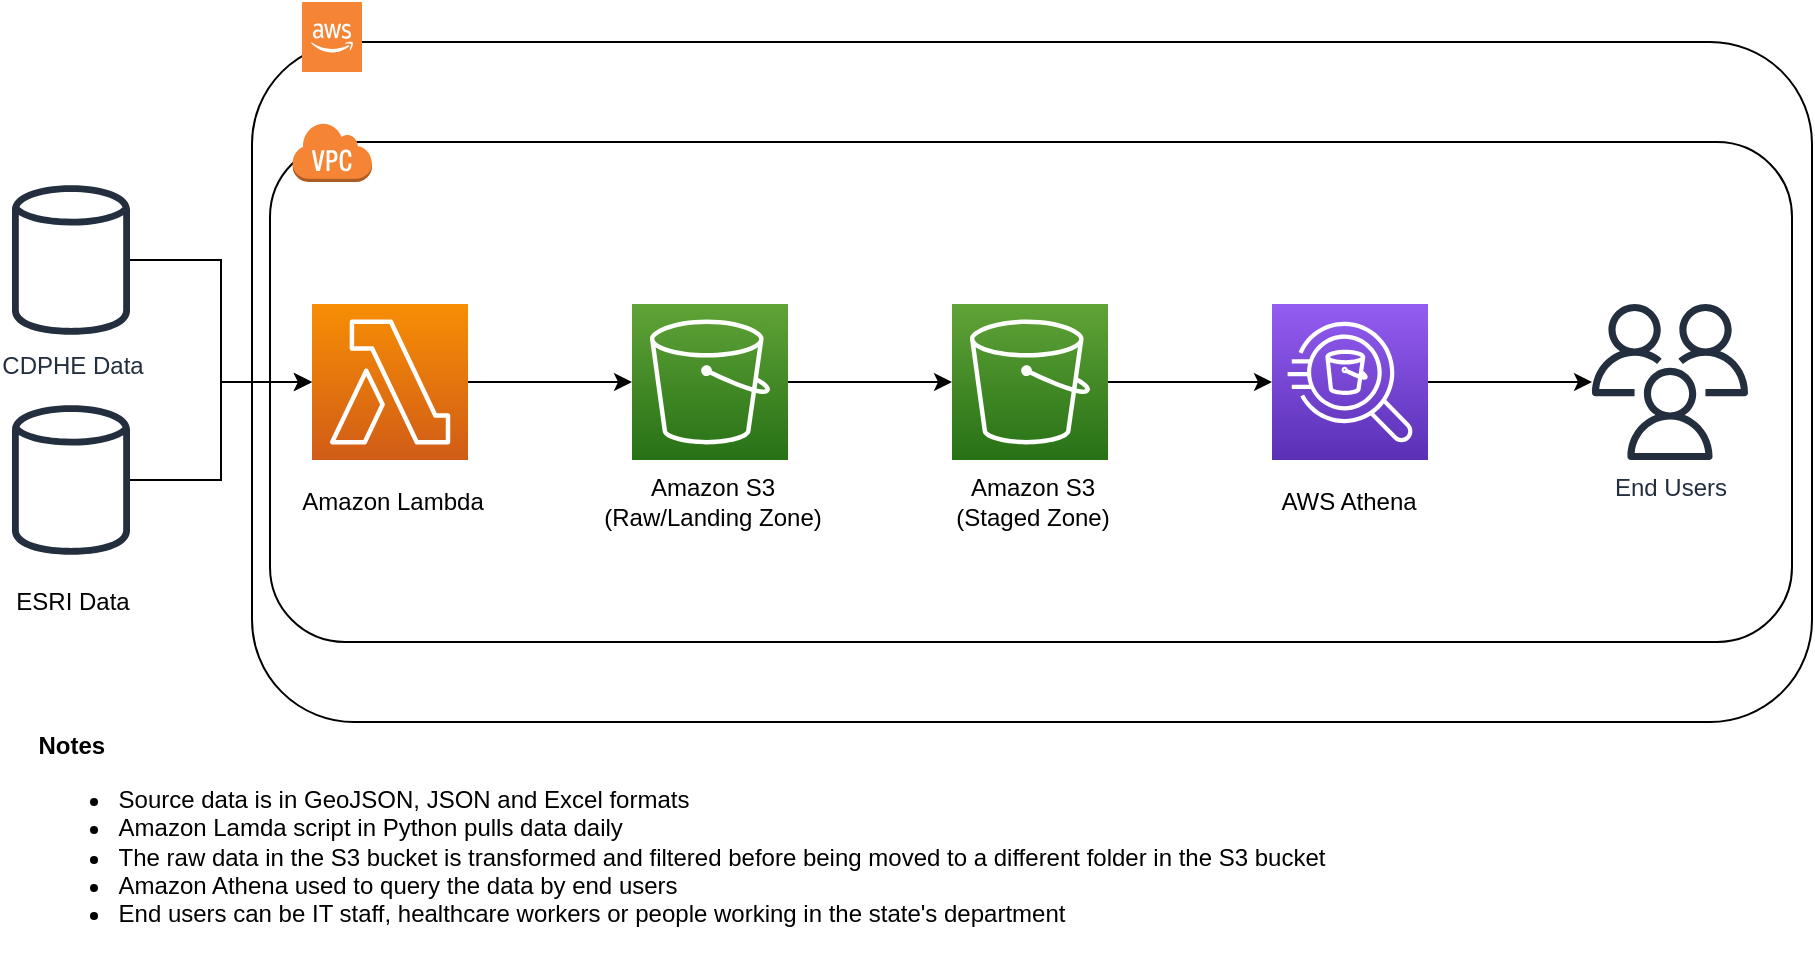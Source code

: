 <mxfile version="13.5.1" type="onedrive"><diagram id="fmZKNqikNzJ8Yjd29Hfm" name="Page-1"><mxGraphModel dx="1422" dy="794" grid="1" gridSize="10" guides="1" tooltips="1" connect="1" arrows="1" fold="1" page="1" pageScale="1" pageWidth="1169" pageHeight="827" math="0" shadow="0"><root><mxCell id="0"/><mxCell id="1" parent="0"/><mxCell id="OzDXqW2H4m5mfpJmxSqM-31" value="" style="rounded=1;whiteSpace=wrap;html=1;fillColor=none;" vertex="1" parent="1"><mxGeometry x="170" y="120" width="780" height="340" as="geometry"/></mxCell><mxCell id="OzDXqW2H4m5mfpJmxSqM-29" value="" style="rounded=1;whiteSpace=wrap;html=1;textOpacity=0;fillColor=none;" vertex="1" parent="1"><mxGeometry x="179" y="170" width="761" height="250" as="geometry"/></mxCell><mxCell id="OzDXqW2H4m5mfpJmxSqM-7" value="" style="edgeStyle=orthogonalEdgeStyle;rounded=0;orthogonalLoop=1;jettySize=auto;html=1;" edge="1" parent="1" source="OzDXqW2H4m5mfpJmxSqM-2" target="OzDXqW2H4m5mfpJmxSqM-6"><mxGeometry relative="1" as="geometry"/></mxCell><mxCell id="OzDXqW2H4m5mfpJmxSqM-2" value="" style="outlineConnect=0;fontColor=#232F3E;gradientColor=#F78E04;gradientDirection=north;fillColor=#D05C17;strokeColor=#ffffff;dashed=0;verticalLabelPosition=bottom;verticalAlign=top;align=center;html=1;fontSize=12;fontStyle=0;aspect=fixed;shape=mxgraph.aws4.resourceIcon;resIcon=mxgraph.aws4.lambda;" vertex="1" parent="1"><mxGeometry x="200" y="251" width="78" height="78" as="geometry"/></mxCell><mxCell id="OzDXqW2H4m5mfpJmxSqM-4" value="Amazon Lambda" style="text;html=1;align=center;verticalAlign=middle;resizable=0;points=[];autosize=1;" vertex="1" parent="1"><mxGeometry x="185" y="340" width="110" height="20" as="geometry"/></mxCell><mxCell id="OzDXqW2H4m5mfpJmxSqM-10" value="" style="edgeStyle=orthogonalEdgeStyle;rounded=0;orthogonalLoop=1;jettySize=auto;html=1;" edge="1" parent="1" source="OzDXqW2H4m5mfpJmxSqM-6" target="OzDXqW2H4m5mfpJmxSqM-9"><mxGeometry relative="1" as="geometry"/></mxCell><mxCell id="OzDXqW2H4m5mfpJmxSqM-6" value="" style="outlineConnect=0;fontColor=#232F3E;gradientColor=#60A337;gradientDirection=north;fillColor=#277116;strokeColor=#ffffff;dashed=0;verticalLabelPosition=bottom;verticalAlign=top;align=center;html=1;fontSize=12;fontStyle=0;aspect=fixed;shape=mxgraph.aws4.resourceIcon;resIcon=mxgraph.aws4.s3;" vertex="1" parent="1"><mxGeometry x="360" y="251" width="78" height="78" as="geometry"/></mxCell><mxCell id="OzDXqW2H4m5mfpJmxSqM-8" value="Amazon S3&lt;br&gt;(Raw/Landing Zone)" style="text;html=1;align=center;verticalAlign=middle;resizable=0;points=[];autosize=1;" vertex="1" parent="1"><mxGeometry x="340" y="335" width="120" height="30" as="geometry"/></mxCell><mxCell id="OzDXqW2H4m5mfpJmxSqM-17" value="" style="edgeStyle=orthogonalEdgeStyle;rounded=0;orthogonalLoop=1;jettySize=auto;html=1;" edge="1" parent="1" source="OzDXqW2H4m5mfpJmxSqM-9" target="OzDXqW2H4m5mfpJmxSqM-16"><mxGeometry relative="1" as="geometry"/></mxCell><mxCell id="OzDXqW2H4m5mfpJmxSqM-9" value="" style="outlineConnect=0;fontColor=#232F3E;gradientColor=#60A337;gradientDirection=north;fillColor=#277116;strokeColor=#ffffff;dashed=0;verticalLabelPosition=bottom;verticalAlign=top;align=center;html=1;fontSize=12;fontStyle=0;aspect=fixed;shape=mxgraph.aws4.resourceIcon;resIcon=mxgraph.aws4.s3;" vertex="1" parent="1"><mxGeometry x="520" y="251" width="78" height="78" as="geometry"/></mxCell><mxCell id="OzDXqW2H4m5mfpJmxSqM-12" value="Amazon S3&lt;br&gt;(Staged Zone)" style="text;html=1;align=center;verticalAlign=middle;resizable=0;points=[];autosize=1;" vertex="1" parent="1"><mxGeometry x="515" y="335" width="90" height="30" as="geometry"/></mxCell><mxCell id="OzDXqW2H4m5mfpJmxSqM-28" value="" style="edgeStyle=orthogonalEdgeStyle;rounded=0;orthogonalLoop=1;jettySize=auto;html=1;" edge="1" parent="1" source="OzDXqW2H4m5mfpJmxSqM-16" target="OzDXqW2H4m5mfpJmxSqM-27"><mxGeometry relative="1" as="geometry"/></mxCell><mxCell id="OzDXqW2H4m5mfpJmxSqM-16" value="" style="outlineConnect=0;fontColor=#232F3E;gradientColor=#945DF2;gradientDirection=north;fillColor=#5A30B5;strokeColor=#ffffff;dashed=0;verticalLabelPosition=bottom;verticalAlign=top;align=center;html=1;fontSize=12;fontStyle=0;aspect=fixed;shape=mxgraph.aws4.resourceIcon;resIcon=mxgraph.aws4.athena;" vertex="1" parent="1"><mxGeometry x="680" y="251" width="78" height="78" as="geometry"/></mxCell><mxCell id="OzDXqW2H4m5mfpJmxSqM-18" value="AWS Athena" style="text;html=1;align=center;verticalAlign=middle;resizable=0;points=[];autosize=1;" vertex="1" parent="1"><mxGeometry x="678" y="340" width="80" height="20" as="geometry"/></mxCell><mxCell id="OzDXqW2H4m5mfpJmxSqM-22" style="edgeStyle=orthogonalEdgeStyle;rounded=0;orthogonalLoop=1;jettySize=auto;html=1;" edge="1" parent="1" source="OzDXqW2H4m5mfpJmxSqM-20" target="OzDXqW2H4m5mfpJmxSqM-2"><mxGeometry relative="1" as="geometry"/></mxCell><mxCell id="OzDXqW2H4m5mfpJmxSqM-20" value="CDPHE Data" style="outlineConnect=0;fontColor=#232F3E;gradientColor=none;fillColor=#232F3E;strokeColor=none;dashed=0;verticalLabelPosition=bottom;verticalAlign=top;align=center;html=1;fontSize=12;fontStyle=0;aspect=fixed;pointerEvents=1;shape=mxgraph.aws4.generic_database;" vertex="1" parent="1"><mxGeometry x="50" y="190" width="59" height="78" as="geometry"/></mxCell><mxCell id="OzDXqW2H4m5mfpJmxSqM-23" style="edgeStyle=orthogonalEdgeStyle;rounded=0;orthogonalLoop=1;jettySize=auto;html=1;" edge="1" parent="1" source="OzDXqW2H4m5mfpJmxSqM-21" target="OzDXqW2H4m5mfpJmxSqM-2"><mxGeometry relative="1" as="geometry"/></mxCell><mxCell id="OzDXqW2H4m5mfpJmxSqM-21" value="" style="outlineConnect=0;fontColor=#232F3E;gradientColor=none;fillColor=#232F3E;strokeColor=none;dashed=0;verticalLabelPosition=bottom;verticalAlign=top;align=center;html=1;fontSize=12;fontStyle=0;aspect=fixed;pointerEvents=1;shape=mxgraph.aws4.generic_database;" vertex="1" parent="1"><mxGeometry x="50" y="300" width="59" height="78" as="geometry"/></mxCell><mxCell id="OzDXqW2H4m5mfpJmxSqM-24" value="ESRI Data" style="text;html=1;align=center;verticalAlign=middle;resizable=0;points=[];autosize=1;" vertex="1" parent="1"><mxGeometry x="45" y="390" width="70" height="20" as="geometry"/></mxCell><mxCell id="OzDXqW2H4m5mfpJmxSqM-25" value="&lt;div style=&quot;text-align: left&quot;&gt;&lt;b&gt;Notes&lt;/b&gt;&lt;/div&gt;&lt;div style=&quot;text-align: left&quot;&gt;&lt;ul&gt;&lt;li&gt;Source data is in GeoJSON, JSON and Excel formats&lt;/li&gt;&lt;li&gt;Amazon Lamda script in Python pulls data daily&lt;/li&gt;&lt;li&gt;The raw data in the S3 bucket is transformed and filtered before being moved to a different folder in the S3 bucket&lt;/li&gt;&lt;li&gt;Amazon Athena used to query the data by end users&lt;/li&gt;&lt;li&gt;End users can be IT staff, healthcare workers or people working in the state's department&lt;/li&gt;&lt;/ul&gt;&lt;/div&gt;" style="text;html=1;strokeColor=none;fillColor=none;align=center;verticalAlign=middle;whiteSpace=wrap;rounded=0;" vertex="1" parent="1"><mxGeometry x="50" y="510" width="670" height="20" as="geometry"/></mxCell><mxCell id="OzDXqW2H4m5mfpJmxSqM-27" value="End Users" style="outlineConnect=0;fontColor=#232F3E;gradientColor=none;fillColor=#232F3E;strokeColor=none;dashed=0;verticalLabelPosition=bottom;verticalAlign=top;align=center;html=1;fontSize=12;fontStyle=0;aspect=fixed;pointerEvents=1;shape=mxgraph.aws4.users;" vertex="1" parent="1"><mxGeometry x="840" y="251" width="78" height="78" as="geometry"/></mxCell><mxCell id="OzDXqW2H4m5mfpJmxSqM-33" value="" style="outlineConnect=0;dashed=0;verticalLabelPosition=bottom;verticalAlign=top;align=center;html=1;shape=mxgraph.aws3.virtual_private_cloud;fillColor=#F58534;gradientColor=none;" vertex="1" parent="1"><mxGeometry x="190" y="160" width="40" height="30" as="geometry"/></mxCell><mxCell id="OzDXqW2H4m5mfpJmxSqM-40" value="" style="outlineConnect=0;dashed=0;verticalLabelPosition=bottom;verticalAlign=top;align=center;html=1;shape=mxgraph.aws3.cloud_2;fillColor=#F58534;gradientColor=none;" vertex="1" parent="1"><mxGeometry x="195" y="100" width="30" height="35" as="geometry"/></mxCell></root></mxGraphModel></diagram></mxfile>